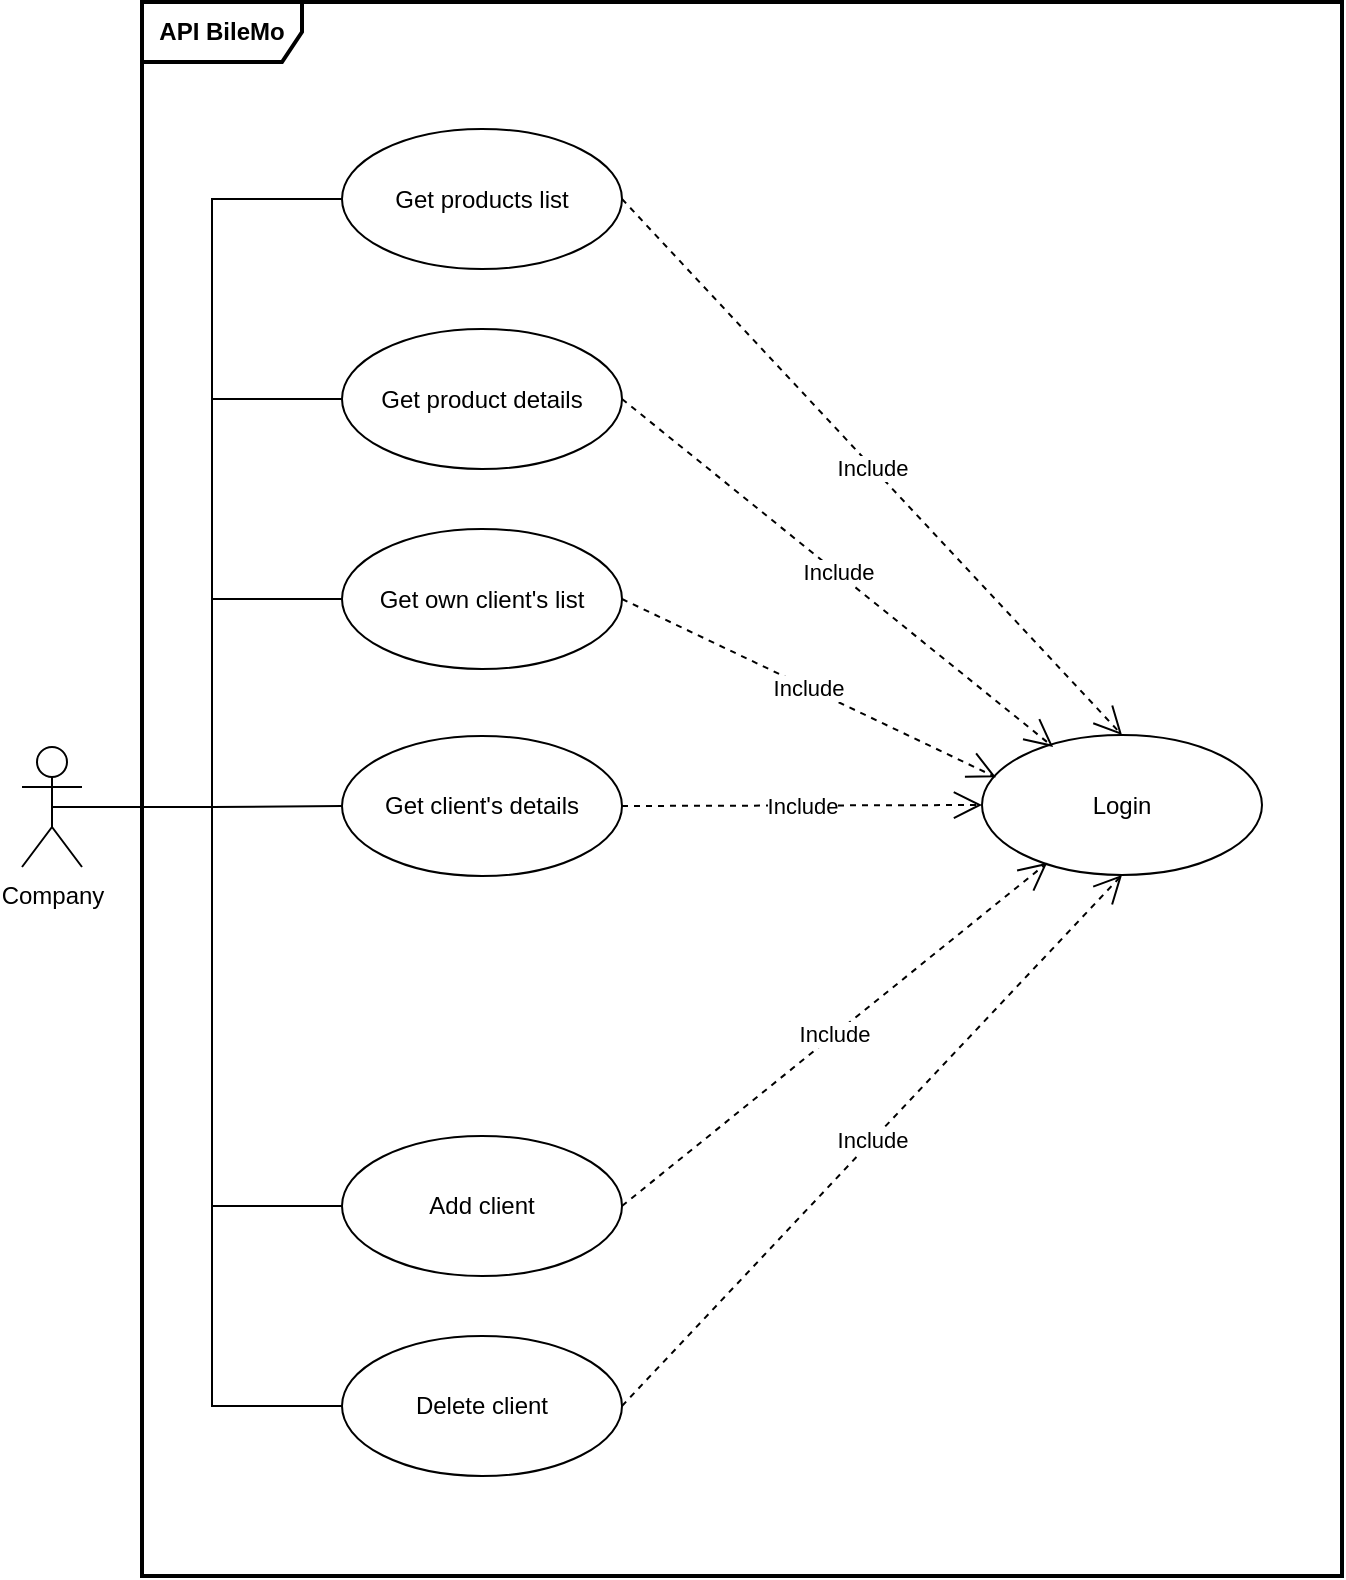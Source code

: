 <mxfile pages="5">
    <diagram id="f0m59UyX4XXk8T6lLft-" name="1-Use case - Add a trick">
        <mxGraphModel dx="1225" dy="958" grid="1" gridSize="10" guides="1" tooltips="1" connect="1" arrows="1" fold="1" page="1" pageScale="1" pageWidth="827" pageHeight="1169" math="0" shadow="0">
            <root>
                <mxCell id="6DKsoHw25dX94w_NEZeB-0"/>
                <mxCell id="6DKsoHw25dX94w_NEZeB-1" parent="6DKsoHw25dX94w_NEZeB-0"/>
                <mxCell id="6DKsoHw25dX94w_NEZeB-2" value="&lt;b&gt;API BileMo&lt;/b&gt;" style="shape=umlFrame;whiteSpace=wrap;html=1;strokeWidth=2;width=80;height=30;" parent="6DKsoHw25dX94w_NEZeB-1" vertex="1">
                    <mxGeometry x="120" y="43" width="600" height="787" as="geometry"/>
                </mxCell>
                <mxCell id="rr7lkaiJkXX8gv7BmYGH-1" value="Company" style="shape=umlActor;verticalLabelPosition=bottom;verticalAlign=top;html=1;" parent="6DKsoHw25dX94w_NEZeB-1" vertex="1">
                    <mxGeometry x="60" y="415.5" width="30" height="60" as="geometry"/>
                </mxCell>
                <mxCell id="bBP8XE8laNNLNXbJYFgu-1" value="Get products list" style="ellipse;whiteSpace=wrap;html=1;" parent="6DKsoHw25dX94w_NEZeB-1" vertex="1">
                    <mxGeometry x="220" y="106.5" width="140" height="70" as="geometry"/>
                </mxCell>
                <mxCell id="bBP8XE8laNNLNXbJYFgu-2" value="Get product details" style="ellipse;whiteSpace=wrap;html=1;" parent="6DKsoHw25dX94w_NEZeB-1" vertex="1">
                    <mxGeometry x="220" y="206.5" width="140" height="70" as="geometry"/>
                </mxCell>
                <mxCell id="bBP8XE8laNNLNXbJYFgu-3" value="Get client's details" style="ellipse;whiteSpace=wrap;html=1;" parent="6DKsoHw25dX94w_NEZeB-1" vertex="1">
                    <mxGeometry x="220" y="410" width="140" height="70" as="geometry"/>
                </mxCell>
                <mxCell id="bBP8XE8laNNLNXbJYFgu-4" value="Login" style="ellipse;whiteSpace=wrap;html=1;" parent="6DKsoHw25dX94w_NEZeB-1" vertex="1">
                    <mxGeometry x="540" y="409.5" width="140" height="70" as="geometry"/>
                </mxCell>
                <mxCell id="bBP8XE8laNNLNXbJYFgu-5" value="" style="endArrow=none;html=1;rounded=0;exitX=0.5;exitY=0.5;exitDx=0;exitDy=0;exitPerimeter=0;entryX=0;entryY=0.5;entryDx=0;entryDy=0;edgeStyle=orthogonalEdgeStyle;" parent="6DKsoHw25dX94w_NEZeB-1" source="rr7lkaiJkXX8gv7BmYGH-1" target="bBP8XE8laNNLNXbJYFgu-2" edge="1">
                    <mxGeometry relative="1" as="geometry">
                        <mxPoint x="80" y="236" as="sourcePoint"/>
                        <mxPoint x="240" y="236" as="targetPoint"/>
                    </mxGeometry>
                </mxCell>
                <mxCell id="bBP8XE8laNNLNXbJYFgu-6" value="" style="endArrow=none;html=1;rounded=0;exitX=0.5;exitY=0.5;exitDx=0;exitDy=0;exitPerimeter=0;entryX=0;entryY=0.5;entryDx=0;entryDy=0;edgeStyle=orthogonalEdgeStyle;" parent="6DKsoHw25dX94w_NEZeB-1" source="rr7lkaiJkXX8gv7BmYGH-1" target="bBP8XE8laNNLNXbJYFgu-1" edge="1">
                    <mxGeometry relative="1" as="geometry">
                        <mxPoint x="85" y="251.5" as="sourcePoint"/>
                        <mxPoint x="230" y="251.5" as="targetPoint"/>
                    </mxGeometry>
                </mxCell>
                <mxCell id="bBP8XE8laNNLNXbJYFgu-7" value="" style="endArrow=none;html=1;rounded=0;exitX=0.5;exitY=0.5;exitDx=0;exitDy=0;exitPerimeter=0;entryX=0;entryY=0.5;entryDx=0;entryDy=0;edgeStyle=orthogonalEdgeStyle;" parent="6DKsoHw25dX94w_NEZeB-1" source="rr7lkaiJkXX8gv7BmYGH-1" target="bBP8XE8laNNLNXbJYFgu-3" edge="1">
                    <mxGeometry relative="1" as="geometry">
                        <mxPoint x="85" y="251.5" as="sourcePoint"/>
                        <mxPoint x="230" y="151.5" as="targetPoint"/>
                    </mxGeometry>
                </mxCell>
                <mxCell id="bBP8XE8laNNLNXbJYFgu-8" value="Include" style="endArrow=open;endSize=12;dashed=1;html=1;rounded=0;endFill=0;entryX=0;entryY=0.5;entryDx=0;entryDy=0;exitX=1;exitY=0.5;exitDx=0;exitDy=0;" parent="6DKsoHw25dX94w_NEZeB-1" source="bBP8XE8laNNLNXbJYFgu-3" target="bBP8XE8laNNLNXbJYFgu-4" edge="1">
                    <mxGeometry width="160" relative="1" as="geometry">
                        <mxPoint x="330" y="416.5" as="sourcePoint"/>
                        <mxPoint x="490" y="416.5" as="targetPoint"/>
                    </mxGeometry>
                </mxCell>
                <mxCell id="bBP8XE8laNNLNXbJYFgu-9" value="Include" style="endArrow=open;endSize=12;dashed=1;html=1;rounded=0;endFill=0;entryX=0.254;entryY=0.085;entryDx=0;entryDy=0;exitX=1;exitY=0.5;exitDx=0;exitDy=0;entryPerimeter=0;" parent="6DKsoHw25dX94w_NEZeB-1" source="bBP8XE8laNNLNXbJYFgu-2" target="bBP8XE8laNNLNXbJYFgu-4" edge="1">
                    <mxGeometry width="160" relative="1" as="geometry">
                        <mxPoint x="370" y="351.5" as="sourcePoint"/>
                        <mxPoint x="520" y="246.5" as="targetPoint"/>
                    </mxGeometry>
                </mxCell>
                <mxCell id="bBP8XE8laNNLNXbJYFgu-10" value="Include" style="endArrow=open;endSize=12;dashed=1;html=1;rounded=0;endFill=0;entryX=0.5;entryY=0;entryDx=0;entryDy=0;exitX=1;exitY=0.5;exitDx=0;exitDy=0;" parent="6DKsoHw25dX94w_NEZeB-1" source="bBP8XE8laNNLNXbJYFgu-1" target="bBP8XE8laNNLNXbJYFgu-4" edge="1">
                    <mxGeometry width="160" relative="1" as="geometry">
                        <mxPoint x="370" y="251.5" as="sourcePoint"/>
                        <mxPoint x="520" y="252.5" as="targetPoint"/>
                    </mxGeometry>
                </mxCell>
                <mxCell id="bBP8XE8laNNLNXbJYFgu-11" value="Get own client's list" style="ellipse;whiteSpace=wrap;html=1;" parent="6DKsoHw25dX94w_NEZeB-1" vertex="1">
                    <mxGeometry x="220" y="306.5" width="140" height="70" as="geometry"/>
                </mxCell>
                <mxCell id="3" value="" style="endArrow=none;html=1;rounded=0;labelBackgroundColor=default;fontFamily=Helvetica;fontSize=11;fontColor=default;strokeColor=default;shape=connector;exitX=0.5;exitY=0.5;exitDx=0;exitDy=0;exitPerimeter=0;entryX=0;entryY=0.5;entryDx=0;entryDy=0;edgeStyle=orthogonalEdgeStyle;" edge="1" parent="6DKsoHw25dX94w_NEZeB-1" source="rr7lkaiJkXX8gv7BmYGH-1" target="bBP8XE8laNNLNXbJYFgu-11">
                    <mxGeometry width="50" height="50" relative="1" as="geometry">
                        <mxPoint x="300" y="350" as="sourcePoint"/>
                        <mxPoint x="350" y="300" as="targetPoint"/>
                    </mxGeometry>
                </mxCell>
                <mxCell id="5" value="Add client" style="ellipse;whiteSpace=wrap;html=1;" vertex="1" parent="6DKsoHw25dX94w_NEZeB-1">
                    <mxGeometry x="220" y="610" width="140" height="70" as="geometry"/>
                </mxCell>
                <mxCell id="6" value="Delete client" style="ellipse;whiteSpace=wrap;html=1;" vertex="1" parent="6DKsoHw25dX94w_NEZeB-1">
                    <mxGeometry x="220" y="710" width="140" height="70" as="geometry"/>
                </mxCell>
                <mxCell id="10" value="" style="endArrow=none;html=1;rounded=0;exitX=0.5;exitY=0.5;exitDx=0;exitDy=0;exitPerimeter=0;entryX=0;entryY=0.5;entryDx=0;entryDy=0;edgeStyle=orthogonalEdgeStyle;" edge="1" parent="6DKsoHw25dX94w_NEZeB-1" source="rr7lkaiJkXX8gv7BmYGH-1" target="5">
                    <mxGeometry relative="1" as="geometry">
                        <mxPoint x="85" y="454.5" as="sourcePoint"/>
                        <mxPoint x="230" y="555" as="targetPoint"/>
                    </mxGeometry>
                </mxCell>
                <mxCell id="11" value="" style="endArrow=none;html=1;rounded=0;exitX=0.5;exitY=0.5;exitDx=0;exitDy=0;exitPerimeter=0;entryX=0;entryY=0.5;entryDx=0;entryDy=0;edgeStyle=orthogonalEdgeStyle;" edge="1" parent="6DKsoHw25dX94w_NEZeB-1" source="rr7lkaiJkXX8gv7BmYGH-1" target="6">
                    <mxGeometry relative="1" as="geometry">
                        <mxPoint x="95" y="464.5" as="sourcePoint"/>
                        <mxPoint x="230" y="655" as="targetPoint"/>
                    </mxGeometry>
                </mxCell>
                <mxCell id="12" value="Include" style="endArrow=open;endSize=12;dashed=1;html=1;rounded=0;endFill=0;entryX=0.05;entryY=0.302;entryDx=0;entryDy=0;exitX=1;exitY=0.5;exitDx=0;exitDy=0;entryPerimeter=0;" edge="1" parent="6DKsoHw25dX94w_NEZeB-1" source="bBP8XE8laNNLNXbJYFgu-11" target="bBP8XE8laNNLNXbJYFgu-4">
                    <mxGeometry width="160" relative="1" as="geometry">
                        <mxPoint x="370" y="251.5" as="sourcePoint"/>
                        <mxPoint x="520" y="252.5" as="targetPoint"/>
                    </mxGeometry>
                </mxCell>
                <mxCell id="14" value="Include" style="endArrow=open;endSize=12;dashed=1;html=1;rounded=0;endFill=0;exitX=1;exitY=0.5;exitDx=0;exitDy=0;entryX=0.233;entryY=0.913;entryDx=0;entryDy=0;entryPerimeter=0;" edge="1" parent="6DKsoHw25dX94w_NEZeB-1" source="5" target="bBP8XE8laNNLNXbJYFgu-4">
                    <mxGeometry width="160" relative="1" as="geometry">
                        <mxPoint x="370.0" y="555" as="sourcePoint"/>
                        <mxPoint x="559" y="471" as="targetPoint"/>
                    </mxGeometry>
                </mxCell>
                <mxCell id="15" value="Include" style="endArrow=open;endSize=12;dashed=1;html=1;rounded=0;endFill=0;exitX=1;exitY=0.5;exitDx=0;exitDy=0;entryX=0.5;entryY=1;entryDx=0;entryDy=0;" edge="1" parent="6DKsoHw25dX94w_NEZeB-1" source="6" target="bBP8XE8laNNLNXbJYFgu-4">
                    <mxGeometry width="160" relative="1" as="geometry">
                        <mxPoint x="370.0" y="655" as="sourcePoint"/>
                        <mxPoint x="569" y="481" as="targetPoint"/>
                    </mxGeometry>
                </mxCell>
            </root>
        </mxGraphModel>
    </diagram>
    <diagram id="eC-6JnDmUxsPD_PhaU3l" name="4-Sequence diagram - Add a trick">
        <mxGraphModel dx="980" dy="766" grid="1" gridSize="10" guides="1" tooltips="1" connect="1" arrows="1" fold="1" page="1" pageScale="1" pageWidth="827" pageHeight="1169" math="0" shadow="0">
            <root>
                <mxCell id="brqWUkC3irDhE1S2QIGh-0"/>
                <mxCell id="brqWUkC3irDhE1S2QIGh-1" parent="brqWUkC3irDhE1S2QIGh-0"/>
                <mxCell id="o1nZzejRYdKS4y2njN4r-14" value="&lt;b&gt;loop&lt;/b&gt;&amp;nbsp;delete a trick" style="shape=umlFrame;whiteSpace=wrap;html=1;strokeWidth=1;width=70;height=40;" parent="brqWUkC3irDhE1S2QIGh-1" vertex="1">
                    <mxGeometry x="60" y="710" width="430" height="250" as="geometry"/>
                </mxCell>
                <mxCell id="jlLZkJN6LQEJ1ZwJu0rV-0" value="&lt;b&gt;Add a trick&lt;/b&gt;" style="shape=umlFrame;whiteSpace=wrap;html=1;strokeWidth=2;width=80;height=30;" parent="brqWUkC3irDhE1S2QIGh-1" vertex="1">
                    <mxGeometry x="20" y="10" width="510" height="1010" as="geometry"/>
                </mxCell>
                <mxCell id="AQNA0blqvMLty4oz0Igg-0" value="&lt;b&gt;opt&lt;/b&gt; if is not login" style="shape=umlFrame;whiteSpace=wrap;html=1;strokeWidth=1;width=70;height=40;" parent="brqWUkC3irDhE1S2QIGh-1" vertex="1">
                    <mxGeometry x="61" y="140" width="210" height="130" as="geometry"/>
                </mxCell>
                <mxCell id="RYUsw-86s8kyvDp440Hq-1" value="" style="shape=umlLifeline;participant=umlActor;perimeter=lifelinePerimeter;whiteSpace=wrap;html=1;container=1;collapsible=0;recursiveResize=0;verticalAlign=top;spacingTop=36;outlineConnect=0;strokeWidth=1;" parent="brqWUkC3irDhE1S2QIGh-1" vertex="1">
                    <mxGeometry x="141" y="90" width="20" height="930" as="geometry"/>
                </mxCell>
                <mxCell id="AQNA0blqvMLty4oz0Igg-2" value="" style="html=1;points=[];perimeter=orthogonalPerimeter;strokeWidth=1;" parent="RYUsw-86s8kyvDp440Hq-1" vertex="1">
                    <mxGeometry x="5" y="80" width="10" height="80" as="geometry"/>
                </mxCell>
                <mxCell id="o1nZzejRYdKS4y2njN4r-15" value="" style="html=1;points=[];perimeter=orthogonalPerimeter;strokeWidth=1;" parent="RYUsw-86s8kyvDp440Hq-1" vertex="1">
                    <mxGeometry x="5" y="660.24" width="10" height="80" as="geometry"/>
                </mxCell>
                <mxCell id="o1nZzejRYdKS4y2njN4r-16" value="" style="html=1;points=[];perimeter=orthogonalPerimeter;strokeWidth=1;" parent="RYUsw-86s8kyvDp440Hq-1" vertex="1">
                    <mxGeometry x="269" y="660.24" width="10" height="80" as="geometry"/>
                </mxCell>
                <mxCell id="o1nZzejRYdKS4y2njN4r-17" value="8. Search trick" style="html=1;verticalAlign=bottom;endArrow=block;entryX=0;entryY=0;rounded=0;exitX=1.028;exitY=-0.003;exitDx=0;exitDy=0;exitPerimeter=0;" parent="RYUsw-86s8kyvDp440Hq-1" source="o1nZzejRYdKS4y2njN4r-15" target="o1nZzejRYdKS4y2njN4r-16" edge="1">
                    <mxGeometry relative="1" as="geometry">
                        <mxPoint x="200" y="660.24" as="sourcePoint"/>
                    </mxGeometry>
                </mxCell>
                <mxCell id="o1nZzejRYdKS4y2njN4r-18" value="9. Trick found" style="html=1;verticalAlign=bottom;endArrow=open;dashed=1;endSize=8;exitX=0;exitY=0.95;rounded=0;entryX=0.972;entryY=0.949;entryDx=0;entryDy=0;entryPerimeter=0;" parent="RYUsw-86s8kyvDp440Hq-1" source="o1nZzejRYdKS4y2njN4r-16" target="o1nZzejRYdKS4y2njN4r-15" edge="1">
                    <mxGeometry relative="1" as="geometry">
                        <mxPoint x="200" y="736.24" as="targetPoint"/>
                    </mxGeometry>
                </mxCell>
                <mxCell id="o1nZzejRYdKS4y2njN4r-19" value="" style="html=1;points=[];perimeter=orthogonalPerimeter;strokeWidth=1;" parent="RYUsw-86s8kyvDp440Hq-1" vertex="1">
                    <mxGeometry x="5" y="770.24" width="10" height="80" as="geometry"/>
                </mxCell>
                <mxCell id="o1nZzejRYdKS4y2njN4r-20" value="" style="html=1;points=[];perimeter=orthogonalPerimeter;strokeWidth=1;" parent="RYUsw-86s8kyvDp440Hq-1" vertex="1">
                    <mxGeometry x="269" y="770.24" width="10" height="80" as="geometry"/>
                </mxCell>
                <mxCell id="o1nZzejRYdKS4y2njN4r-21" value="10. Delete trick" style="html=1;verticalAlign=bottom;endArrow=block;entryX=0;entryY=0;rounded=0;exitX=1.028;exitY=-0.003;exitDx=0;exitDy=0;exitPerimeter=0;" parent="RYUsw-86s8kyvDp440Hq-1" source="o1nZzejRYdKS4y2njN4r-19" target="o1nZzejRYdKS4y2njN4r-20" edge="1">
                    <mxGeometry relative="1" as="geometry">
                        <mxPoint x="200" y="770.24" as="sourcePoint"/>
                    </mxGeometry>
                </mxCell>
                <mxCell id="o1nZzejRYdKS4y2njN4r-22" value="11. trick deleted" style="html=1;verticalAlign=bottom;endArrow=open;dashed=1;endSize=8;exitX=0;exitY=0.95;rounded=0;entryX=0.972;entryY=0.949;entryDx=0;entryDy=0;entryPerimeter=0;" parent="RYUsw-86s8kyvDp440Hq-1" source="o1nZzejRYdKS4y2njN4r-20" target="o1nZzejRYdKS4y2njN4r-19" edge="1">
                    <mxGeometry relative="1" as="geometry">
                        <mxPoint x="200" y="846.24" as="targetPoint"/>
                    </mxGeometry>
                </mxCell>
                <mxCell id="AQNA0blqvMLty4oz0Igg-3" value="" style="html=1;points=[];perimeter=orthogonalPerimeter;strokeWidth=1;" parent="brqWUkC3irDhE1S2QIGh-1" vertex="1">
                    <mxGeometry x="156" y="190" width="10" height="40" as="geometry"/>
                </mxCell>
                <mxCell id="AQNA0blqvMLty4oz0Igg-4" value="1. Login" style="edgeStyle=orthogonalEdgeStyle;html=1;align=left;spacingLeft=2;endArrow=block;rounded=0;entryX=1;entryY=0;" parent="brqWUkC3irDhE1S2QIGh-1" edge="1">
                    <mxGeometry relative="1" as="geometry">
                        <mxPoint x="156" y="170" as="sourcePoint"/>
                        <Array as="points">
                            <mxPoint x="186" y="170"/>
                        </Array>
                        <mxPoint x="163.5" y="190" as="targetPoint"/>
                    </mxGeometry>
                </mxCell>
                <mxCell id="AQNA0blqvMLty4oz0Igg-5" value=":Trick" style="shape=umlLifeline;perimeter=lifelinePerimeter;whiteSpace=wrap;html=1;container=1;collapsible=0;recursiveResize=0;outlineConnect=0;strokeWidth=1;" parent="brqWUkC3irDhE1S2QIGh-1" vertex="1">
                    <mxGeometry x="365" y="90" width="100" height="930" as="geometry"/>
                </mxCell>
                <mxCell id="RYUsw-86s8kyvDp440Hq-2" value=": Client" style="text;align=center;fontStyle=1;verticalAlign=middle;spacingLeft=3;spacingRight=3;strokeColor=none;rotatable=0;points=[[0,0.5],[1,0.5]];portConstraint=eastwest;" parent="brqWUkC3irDhE1S2QIGh-1" vertex="1">
                    <mxGeometry x="111" y="60" width="80" height="26" as="geometry"/>
                </mxCell>
                <mxCell id="o1nZzejRYdKS4y2njN4r-0" value="&lt;b&gt;loop&lt;/b&gt;&amp;nbsp;create a trick" style="shape=umlFrame;whiteSpace=wrap;html=1;strokeWidth=1;width=70;height=40;" parent="brqWUkC3irDhE1S2QIGh-1" vertex="1">
                    <mxGeometry x="60" y="290" width="430" height="130" as="geometry"/>
                </mxCell>
                <mxCell id="o1nZzejRYdKS4y2njN4r-1" value="" style="html=1;points=[];perimeter=orthogonalPerimeter;strokeWidth=1;" parent="brqWUkC3irDhE1S2QIGh-1" vertex="1">
                    <mxGeometry x="146" y="320" width="10" height="80" as="geometry"/>
                </mxCell>
                <mxCell id="o1nZzejRYdKS4y2njN4r-2" value="" style="html=1;points=[];perimeter=orthogonalPerimeter;strokeWidth=1;" parent="brqWUkC3irDhE1S2QIGh-1" vertex="1">
                    <mxGeometry x="411" y="320" width="10" height="80" as="geometry"/>
                </mxCell>
                <mxCell id="o1nZzejRYdKS4y2njN4r-3" value="2. Create trick" style="html=1;verticalAlign=bottom;endArrow=block;entryX=0;entryY=0;rounded=0;exitX=0.9;exitY=0;exitDx=0;exitDy=0;exitPerimeter=0;" parent="brqWUkC3irDhE1S2QIGh-1" source="o1nZzejRYdKS4y2njN4r-1" target="o1nZzejRYdKS4y2njN4r-2" edge="1">
                    <mxGeometry relative="1" as="geometry">
                        <mxPoint x="341" y="320" as="sourcePoint"/>
                    </mxGeometry>
                </mxCell>
                <mxCell id="o1nZzejRYdKS4y2njN4r-4" value="3. Trick created" style="html=1;verticalAlign=bottom;endArrow=open;dashed=1;endSize=8;exitX=0;exitY=0.95;rounded=0;entryX=1.033;entryY=0.95;entryDx=0;entryDy=0;entryPerimeter=0;" parent="brqWUkC3irDhE1S2QIGh-1" source="o1nZzejRYdKS4y2njN4r-2" target="o1nZzejRYdKS4y2njN4r-1" edge="1">
                    <mxGeometry relative="1" as="geometry">
                        <mxPoint x="161" y="396" as="targetPoint"/>
                    </mxGeometry>
                </mxCell>
                <mxCell id="o1nZzejRYdKS4y2njN4r-5" value="&lt;b&gt;loop&lt;/b&gt;&amp;nbsp;edit a trick" style="shape=umlFrame;whiteSpace=wrap;html=1;strokeWidth=1;width=70;height=40;" parent="brqWUkC3irDhE1S2QIGh-1" vertex="1">
                    <mxGeometry x="61" y="440" width="430" height="250" as="geometry"/>
                </mxCell>
                <mxCell id="o1nZzejRYdKS4y2njN4r-6" value="" style="html=1;points=[];perimeter=orthogonalPerimeter;strokeWidth=1;" parent="brqWUkC3irDhE1S2QIGh-1" vertex="1">
                    <mxGeometry x="146" y="480" width="10" height="80" as="geometry"/>
                </mxCell>
                <mxCell id="o1nZzejRYdKS4y2njN4r-7" value="" style="html=1;points=[];perimeter=orthogonalPerimeter;strokeWidth=1;" parent="brqWUkC3irDhE1S2QIGh-1" vertex="1">
                    <mxGeometry x="146" y="580" width="10" height="80" as="geometry"/>
                </mxCell>
                <mxCell id="o1nZzejRYdKS4y2njN4r-8" value="" style="html=1;points=[];perimeter=orthogonalPerimeter;strokeWidth=1;" parent="brqWUkC3irDhE1S2QIGh-1" vertex="1">
                    <mxGeometry x="410" y="480" width="10" height="80" as="geometry"/>
                </mxCell>
                <mxCell id="o1nZzejRYdKS4y2njN4r-9" value="4. Search trick" style="html=1;verticalAlign=bottom;endArrow=block;entryX=0;entryY=0;rounded=0;exitX=1.028;exitY=-0.003;exitDx=0;exitDy=0;exitPerimeter=0;" parent="brqWUkC3irDhE1S2QIGh-1" source="o1nZzejRYdKS4y2njN4r-6" target="o1nZzejRYdKS4y2njN4r-8" edge="1">
                    <mxGeometry relative="1" as="geometry">
                        <mxPoint x="341" y="480" as="sourcePoint"/>
                    </mxGeometry>
                </mxCell>
                <mxCell id="o1nZzejRYdKS4y2njN4r-10" value="5. Trick found" style="html=1;verticalAlign=bottom;endArrow=open;dashed=1;endSize=8;exitX=0;exitY=0.95;rounded=0;entryX=0.972;entryY=0.949;entryDx=0;entryDy=0;entryPerimeter=0;" parent="brqWUkC3irDhE1S2QIGh-1" source="o1nZzejRYdKS4y2njN4r-8" target="o1nZzejRYdKS4y2njN4r-6" edge="1">
                    <mxGeometry relative="1" as="geometry">
                        <mxPoint x="341" y="556" as="targetPoint"/>
                    </mxGeometry>
                </mxCell>
                <mxCell id="o1nZzejRYdKS4y2njN4r-11" value="" style="html=1;points=[];perimeter=orthogonalPerimeter;strokeWidth=1;" parent="brqWUkC3irDhE1S2QIGh-1" vertex="1">
                    <mxGeometry x="410" y="580" width="10" height="80" as="geometry"/>
                </mxCell>
                <mxCell id="o1nZzejRYdKS4y2njN4r-12" value="6. Edit trick" style="html=1;verticalAlign=bottom;endArrow=block;entryX=0;entryY=0;rounded=0;exitX=0.944;exitY=0.001;exitDx=0;exitDy=0;exitPerimeter=0;" parent="brqWUkC3irDhE1S2QIGh-1" source="o1nZzejRYdKS4y2njN4r-7" target="o1nZzejRYdKS4y2njN4r-11" edge="1">
                    <mxGeometry relative="1" as="geometry">
                        <mxPoint x="161" y="580" as="sourcePoint"/>
                    </mxGeometry>
                </mxCell>
                <mxCell id="o1nZzejRYdKS4y2njN4r-13" value="7. Trick edited" style="html=1;verticalAlign=bottom;endArrow=open;dashed=1;endSize=8;exitX=0;exitY=0.95;rounded=0;entryX=0.972;entryY=0.945;entryDx=0;entryDy=0;entryPerimeter=0;" parent="brqWUkC3irDhE1S2QIGh-1" source="o1nZzejRYdKS4y2njN4r-11" target="o1nZzejRYdKS4y2njN4r-7" edge="1">
                    <mxGeometry relative="1" as="geometry">
                        <mxPoint x="340" y="656" as="targetPoint"/>
                    </mxGeometry>
                </mxCell>
            </root>
        </mxGraphModel>
    </diagram>
    <diagram id="D_msA5YgWkNL6EcKQ0wb" name="5-Sequence diagram - See a trick">
        <mxGraphModel dx="1807" dy="1935" grid="1" gridSize="10" guides="1" tooltips="1" connect="1" arrows="1" fold="1" page="1" pageScale="1" pageWidth="827" pageHeight="1169" math="0" shadow="0">
            <root>
                <mxCell id="ZFZ1o_myYT2IcQPyOH09-0"/>
                <mxCell id="ZFZ1o_myYT2IcQPyOH09-1" parent="ZFZ1o_myYT2IcQPyOH09-0"/>
                <mxCell id="8_8ogJkYfOB_sH-D4lse-0" value="&lt;b&gt;See a trick&lt;/b&gt;" style="shape=umlFrame;whiteSpace=wrap;html=1;width=110;height=40;strokeWidth=2;" parent="ZFZ1o_myYT2IcQPyOH09-1" vertex="1">
                    <mxGeometry x="-60" y="-1140" width="960" height="1120" as="geometry"/>
                </mxCell>
                <mxCell id="76hHa-Q7d67HDUVDp-tQ-0" value="" style="shape=umlLifeline;participant=umlActor;perimeter=lifelinePerimeter;whiteSpace=wrap;html=1;container=1;collapsible=0;recursiveResize=0;verticalAlign=top;spacingTop=36;outlineConnect=0;strokeWidth=1;" parent="ZFZ1o_myYT2IcQPyOH09-1" vertex="1">
                    <mxGeometry x="90" y="-1090" width="20" height="1070" as="geometry"/>
                </mxCell>
                <mxCell id="UHAWdb0bhWTGnUad1Age-4" value="&lt;b&gt;seq&amp;nbsp;&lt;/b&gt;add a comment" style="shape=umlFrame;whiteSpace=wrap;html=1;strokeWidth=1;width=70;height=30;" parent="ZFZ1o_myYT2IcQPyOH09-1" vertex="1">
                    <mxGeometry x="-10" y="-421" width="860" height="260" as="geometry"/>
                </mxCell>
                <mxCell id="L1zJ9k6uwiZ9wVVIPuBG-1" value=":Trick" style="shape=umlLifeline;perimeter=lifelinePerimeter;whiteSpace=wrap;html=1;container=1;collapsible=0;recursiveResize=0;outlineConnect=0;strokeWidth=1;" parent="ZFZ1o_myYT2IcQPyOH09-1" vertex="1">
                    <mxGeometry x="314" y="-1090" width="100" height="1070" as="geometry"/>
                </mxCell>
                <mxCell id="UHAWdb0bhWTGnUad1Age-0" value="" style="html=1;points=[];perimeter=orthogonalPerimeter;strokeWidth=1;" parent="L1zJ9k6uwiZ9wVVIPuBG-1" vertex="1">
                    <mxGeometry x="-219" y="789" width="10" height="100" as="geometry"/>
                </mxCell>
                <mxCell id="76hHa-Q7d67HDUVDp-tQ-1" value=": User" style="text;align=center;fontStyle=1;verticalAlign=middle;spacingLeft=3;spacingRight=3;strokeColor=none;rotatable=0;points=[[0,0.5],[1,0.5]];portConstraint=eastwest;" parent="ZFZ1o_myYT2IcQPyOH09-1" vertex="1">
                    <mxGeometry x="60" y="-1116" width="80" height="26" as="geometry"/>
                </mxCell>
                <mxCell id="RLn2w9uOpJe77f6UKXwE-0" value=":Message" style="shape=umlLifeline;perimeter=lifelinePerimeter;whiteSpace=wrap;html=1;container=1;collapsible=0;recursiveResize=0;outlineConnect=0;strokeWidth=1;" parent="ZFZ1o_myYT2IcQPyOH09-1" vertex="1">
                    <mxGeometry x="550" y="-1090" width="100" height="1070" as="geometry"/>
                </mxCell>
                <mxCell id="2i2fCFHrZCUKm6Zu2nXY-9" value="" style="html=1;points=[];perimeter=orthogonalPerimeter;strokeWidth=1;" parent="RLn2w9uOpJe77f6UKXwE-0" vertex="1">
                    <mxGeometry x="45" y="798" width="10" height="71" as="geometry"/>
                </mxCell>
                <mxCell id="UHAWdb0bhWTGnUad1Age-5" value="&lt;b&gt;opt&lt;/b&gt; if not login" style="shape=umlFrame;whiteSpace=wrap;html=1;strokeWidth=1;width=70;height=40;" parent="ZFZ1o_myYT2IcQPyOH09-1" vertex="1">
                    <mxGeometry x="-10" y="-739" width="340" height="300" as="geometry"/>
                </mxCell>
                <mxCell id="2i2fCFHrZCUKm6Zu2nXY-0" value="" style="html=1;points=[];perimeter=orthogonalPerimeter;strokeWidth=1;" parent="ZFZ1o_myYT2IcQPyOH09-1" vertex="1">
                    <mxGeometry x="95" y="-699" width="10" height="80" as="geometry"/>
                </mxCell>
                <mxCell id="2i2fCFHrZCUKm6Zu2nXY-1" value="" style="html=1;points=[];perimeter=orthogonalPerimeter;strokeWidth=1;" parent="ZFZ1o_myYT2IcQPyOH09-1" vertex="1">
                    <mxGeometry x="105" y="-679" width="10" height="40" as="geometry"/>
                </mxCell>
                <mxCell id="2i2fCFHrZCUKm6Zu2nXY-2" value="3. Login" style="edgeStyle=orthogonalEdgeStyle;html=1;align=left;spacingLeft=2;endArrow=block;rounded=0;entryX=1;entryY=0;" parent="ZFZ1o_myYT2IcQPyOH09-1" edge="1">
                    <mxGeometry relative="1" as="geometry">
                        <mxPoint x="105" y="-699.0" as="sourcePoint"/>
                        <Array as="points">
                            <mxPoint x="135" y="-699"/>
                        </Array>
                        <mxPoint x="112.5" y="-679.0" as="targetPoint"/>
                    </mxGeometry>
                </mxCell>
                <mxCell id="2i2fCFHrZCUKm6Zu2nXY-4" value="opt if no registered" style="shape=umlFrame;whiteSpace=wrap;html=1;strokeWidth=1;width=70;height=40;" parent="ZFZ1o_myYT2IcQPyOH09-1" vertex="1">
                    <mxGeometry x="10" y="-609" width="240" height="150" as="geometry"/>
                </mxCell>
                <mxCell id="2i2fCFHrZCUKm6Zu2nXY-6" value="" style="html=1;points=[];perimeter=orthogonalPerimeter;strokeWidth=1;" parent="ZFZ1o_myYT2IcQPyOH09-1" vertex="1">
                    <mxGeometry x="95" y="-569" width="10" height="80" as="geometry"/>
                </mxCell>
                <mxCell id="2i2fCFHrZCUKm6Zu2nXY-7" value="" style="html=1;points=[];perimeter=orthogonalPerimeter;strokeWidth=1;" parent="ZFZ1o_myYT2IcQPyOH09-1" vertex="1">
                    <mxGeometry x="105" y="-549" width="10" height="40" as="geometry"/>
                </mxCell>
                <mxCell id="2i2fCFHrZCUKm6Zu2nXY-8" value="4. Register" style="edgeStyle=orthogonalEdgeStyle;html=1;align=left;spacingLeft=2;endArrow=block;rounded=0;entryX=1;entryY=0;" parent="ZFZ1o_myYT2IcQPyOH09-1" edge="1">
                    <mxGeometry relative="1" as="geometry">
                        <mxPoint x="105" y="-569" as="sourcePoint"/>
                        <Array as="points">
                            <mxPoint x="135" y="-569"/>
                        </Array>
                        <mxPoint x="112.5" y="-549" as="targetPoint"/>
                    </mxGeometry>
                </mxCell>
                <mxCell id="2i2fCFHrZCUKm6Zu2nXY-10" value="5. Add message" style="html=1;verticalAlign=bottom;endArrow=block;rounded=0;" parent="ZFZ1o_myYT2IcQPyOH09-1" target="2i2fCFHrZCUKm6Zu2nXY-9" edge="1">
                    <mxGeometry relative="1" as="geometry">
                        <mxPoint x="106" y="-291" as="sourcePoint"/>
                    </mxGeometry>
                </mxCell>
                <mxCell id="2i2fCFHrZCUKm6Zu2nXY-11" value="6. Message added" style="html=1;verticalAlign=bottom;endArrow=open;dashed=1;endSize=8;exitX=0;exitY=0.95;rounded=0;entryX=0.9;entryY=0.759;entryDx=0;entryDy=0;entryPerimeter=0;" parent="ZFZ1o_myYT2IcQPyOH09-1" source="2i2fCFHrZCUKm6Zu2nXY-9" target="UHAWdb0bhWTGnUad1Age-0" edge="1">
                    <mxGeometry relative="1" as="geometry">
                        <mxPoint x="110" y="-225" as="targetPoint"/>
                    </mxGeometry>
                </mxCell>
                <mxCell id="1VhqmMfQCGbUMx5vxx-M-1" value="&lt;b&gt;seq &lt;/b&gt;search a trick" style="shape=umlFrame;whiteSpace=wrap;html=1;strokeWidth=1;width=70;height=30;" parent="ZFZ1o_myYT2IcQPyOH09-1" vertex="1">
                    <mxGeometry x="-10" y="-1020" width="690" height="260" as="geometry"/>
                </mxCell>
                <mxCell id="2w7Dow12vFzITpwQ6EJX-0" value="" style="html=1;points=[];perimeter=orthogonalPerimeter;strokeWidth=1;" parent="ZFZ1o_myYT2IcQPyOH09-1" vertex="1">
                    <mxGeometry x="95" y="-929.88" width="10" height="139.88" as="geometry"/>
                </mxCell>
                <mxCell id="2w7Dow12vFzITpwQ6EJX-1" value="" style="html=1;points=[];perimeter=orthogonalPerimeter;strokeWidth=1;" parent="ZFZ1o_myYT2IcQPyOH09-1" vertex="1">
                    <mxGeometry x="359" y="-929.88" width="10" height="80" as="geometry"/>
                </mxCell>
                <mxCell id="2w7Dow12vFzITpwQ6EJX-2" value="1. Search trick" style="html=1;verticalAlign=bottom;endArrow=block;entryX=0;entryY=0;rounded=0;exitX=1.028;exitY=-0.003;exitDx=0;exitDy=0;exitPerimeter=0;" parent="ZFZ1o_myYT2IcQPyOH09-1" source="2w7Dow12vFzITpwQ6EJX-0" target="2w7Dow12vFzITpwQ6EJX-1" edge="1">
                    <mxGeometry relative="1" as="geometry">
                        <mxPoint x="290" y="-929.88" as="sourcePoint"/>
                    </mxGeometry>
                </mxCell>
                <mxCell id="2w7Dow12vFzITpwQ6EJX-3" value="2. Trick found" style="html=1;verticalAlign=bottom;endArrow=open;dashed=1;endSize=8;exitX=0;exitY=0.95;rounded=0;" parent="ZFZ1o_myYT2IcQPyOH09-1" source="2w7Dow12vFzITpwQ6EJX-1" target="2w7Dow12vFzITpwQ6EJX-0" edge="1">
                    <mxGeometry relative="1" as="geometry">
                        <mxPoint x="290" y="-853.88" as="targetPoint"/>
                    </mxGeometry>
                </mxCell>
                <mxCell id="waTqG3RIVdRG9W6jp22t-0" value="" style="html=1;points=[];perimeter=orthogonalPerimeter;strokeWidth=1;" parent="ZFZ1o_myYT2IcQPyOH09-1" vertex="1">
                    <mxGeometry x="595" y="-870" width="10" height="80" as="geometry"/>
                </mxCell>
                <mxCell id="waTqG3RIVdRG9W6jp22t-1" value="1.a. Get discussion about the trick" style="html=1;verticalAlign=bottom;endArrow=block;rounded=0;exitX=1.028;exitY=-0.003;exitDx=0;exitDy=0;exitPerimeter=0;entryX=0.02;entryY=0.125;entryDx=0;entryDy=0;entryPerimeter=0;" parent="ZFZ1o_myYT2IcQPyOH09-1" target="waTqG3RIVdRG9W6jp22t-0" edge="1">
                    <mxGeometry relative="1" as="geometry">
                        <mxPoint x="369.0" y="-860.44" as="sourcePoint"/>
                        <mxPoint x="590" y="-860" as="targetPoint"/>
                    </mxGeometry>
                </mxCell>
                <mxCell id="waTqG3RIVdRG9W6jp22t-2" value="2.a. Discussion found" style="html=1;verticalAlign=bottom;endArrow=open;dashed=1;endSize=8;exitX=-0.093;exitY=0.85;rounded=0;exitDx=0;exitDy=0;exitPerimeter=0;entryX=1.01;entryY=0.914;entryDx=0;entryDy=0;entryPerimeter=0;" parent="ZFZ1o_myYT2IcQPyOH09-1" source="waTqG3RIVdRG9W6jp22t-0" target="2w7Dow12vFzITpwQ6EJX-0" edge="1">
                    <mxGeometry relative="1" as="geometry">
                        <mxPoint x="115" y="-843.88" as="targetPoint"/>
                        <mxPoint x="369" y="-843.88" as="sourcePoint"/>
                    </mxGeometry>
                </mxCell>
            </root>
        </mxGraphModel>
    </diagram>
    <diagram id="y872BqwCWHU4z00SHWpN" name="8-Class diagram">
        <mxGraphModel dx="980" dy="2420" grid="1" gridSize="10" guides="1" tooltips="1" connect="1" arrows="1" fold="1" page="1" pageScale="1" pageWidth="1169" pageHeight="827" math="0" shadow="0">
            <root>
                <mxCell id="aSl0fZy7H9ld7Ol0nzG_-0"/>
                <mxCell id="aSl0fZy7H9ld7Ol0nzG_-1" parent="aSl0fZy7H9ld7Ol0nzG_-0"/>
                <mxCell id="7w3wkg6q_nW_Z9iK9yA5-12" value="UserMessage" style="swimlane;fontStyle=0;childLayout=stackLayout;horizontal=1;startSize=26;horizontalStack=0;resizeParent=1;resizeParentMax=0;resizeLast=0;collapsible=1;marginBottom=0;strokeWidth=1;fillColor=#ffe6cc;strokeColor=#d79b00;fontColor=#000000;" parent="aSl0fZy7H9ld7Ol0nzG_-1" vertex="1">
                    <mxGeometry x="342" y="-1159" width="140" height="208" as="geometry"/>
                </mxCell>
                <mxCell id="Kl-Ro9VB2yBrg7tFRHkV-0" value="+ content: String" style="text;strokeColor=none;fillColor=none;align=left;verticalAlign=top;spacingLeft=4;spacingRight=4;overflow=hidden;rotatable=0;points=[[0,0.5],[1,0.5]];portConstraint=eastwest;" parent="7w3wkg6q_nW_Z9iK9yA5-12" vertex="1">
                    <mxGeometry y="26" width="140" height="26" as="geometry"/>
                </mxCell>
                <mxCell id="vPpgqXdqn8FYyjjMCXF5-6" value="+ status: Boolean" style="text;strokeColor=none;fillColor=none;align=left;verticalAlign=top;spacingLeft=4;spacingRight=4;overflow=hidden;rotatable=0;points=[[0,0.5],[1,0.5]];portConstraint=eastwest;" parent="7w3wkg6q_nW_Z9iK9yA5-12" vertex="1">
                    <mxGeometry y="52" width="140" height="26" as="geometry"/>
                </mxCell>
                <mxCell id="7w3wkg6q_nW_Z9iK9yA5-45" value="" style="endArrow=none;html=1;rounded=0;dashed=1;dashPattern=1 2;exitX=0;exitY=0.5;exitDx=0;exitDy=0;entryX=1;entryY=0.5;entryDx=0;entryDy=0;" parent="7w3wkg6q_nW_Z9iK9yA5-12" edge="1">
                    <mxGeometry relative="1" as="geometry">
                        <mxPoint y="90.5" as="sourcePoint"/>
                        <mxPoint x="140" y="90.5" as="targetPoint"/>
                    </mxGeometry>
                </mxCell>
                <mxCell id="Kl-Ro9VB2yBrg7tFRHkV-5" value="    " style="text;strokeColor=none;fillColor=none;align=left;verticalAlign=top;spacingLeft=4;spacingRight=4;overflow=hidden;rotatable=0;points=[[0,0.5],[1,0.5]];portConstraint=eastwest;" parent="7w3wkg6q_nW_Z9iK9yA5-12" vertex="1">
                    <mxGeometry y="78" width="140" height="26" as="geometry"/>
                </mxCell>
                <mxCell id="7w3wkg6q_nW_Z9iK9yA5-41" value="+ setContent()" style="text;strokeColor=none;fillColor=none;align=left;verticalAlign=top;spacingLeft=4;spacingRight=4;overflow=hidden;rotatable=0;points=[[0,0.5],[1,0.5]];portConstraint=eastwest;" parent="7w3wkg6q_nW_Z9iK9yA5-12" vertex="1">
                    <mxGeometry y="104" width="140" height="26" as="geometry"/>
                </mxCell>
                <mxCell id="7w3wkg6q_nW_Z9iK9yA5-40" value="+ getContent()" style="text;strokeColor=none;fillColor=none;align=left;verticalAlign=top;spacingLeft=4;spacingRight=4;overflow=hidden;rotatable=0;points=[[0,0.5],[1,0.5]];portConstraint=eastwest;" parent="7w3wkg6q_nW_Z9iK9yA5-12" vertex="1">
                    <mxGeometry y="130" width="140" height="26" as="geometry"/>
                </mxCell>
                <mxCell id="vPpgqXdqn8FYyjjMCXF5-8" value="+ getStatus()" style="text;strokeColor=none;fillColor=none;align=left;verticalAlign=top;spacingLeft=4;spacingRight=4;overflow=hidden;rotatable=0;points=[[0,0.5],[1,0.5]];portConstraint=eastwest;" parent="7w3wkg6q_nW_Z9iK9yA5-12" vertex="1">
                    <mxGeometry y="156" width="140" height="26" as="geometry"/>
                </mxCell>
                <mxCell id="vPpgqXdqn8FYyjjMCXF5-7" value="+ setStatus()" style="text;strokeColor=none;fillColor=none;align=left;verticalAlign=top;spacingLeft=4;spacingRight=4;overflow=hidden;rotatable=0;points=[[0,0.5],[1,0.5]];portConstraint=eastwest;" parent="7w3wkg6q_nW_Z9iK9yA5-12" vertex="1">
                    <mxGeometry y="182" width="140" height="26" as="geometry"/>
                </mxCell>
                <mxCell id="7w3wkg6q_nW_Z9iK9yA5-16" value="Trick" style="swimlane;fontStyle=0;childLayout=stackLayout;horizontal=1;startSize=26;horizontalStack=0;resizeParent=1;resizeParentMax=0;resizeLast=0;collapsible=1;marginBottom=0;strokeWidth=1;fillColor=#ffe6cc;strokeColor=#d79b00;fontColor=#000000;" parent="aSl0fZy7H9ld7Ol0nzG_-1" vertex="1">
                    <mxGeometry x="658" y="-1136" width="160" height="338" as="geometry"/>
                </mxCell>
                <mxCell id="7w3wkg6q_nW_Z9iK9yA5-17" value="+ name: String" style="text;strokeColor=none;fillColor=none;align=left;verticalAlign=top;spacingLeft=4;spacingRight=4;overflow=hidden;rotatable=0;points=[[0,0.5],[1,0.5]];portConstraint=eastwest;" parent="7w3wkg6q_nW_Z9iK9yA5-16" vertex="1">
                    <mxGeometry y="26" width="160" height="26" as="geometry"/>
                </mxCell>
                <mxCell id="7w3wkg6q_nW_Z9iK9yA5-18" value="+ description: String" style="text;strokeColor=none;fillColor=none;align=left;verticalAlign=top;spacingLeft=4;spacingRight=4;overflow=hidden;rotatable=0;points=[[0,0.5],[1,0.5]];portConstraint=eastwest;" parent="7w3wkg6q_nW_Z9iK9yA5-16" vertex="1">
                    <mxGeometry y="52" width="160" height="26" as="geometry"/>
                </mxCell>
                <mxCell id="7w3wkg6q_nW_Z9iK9yA5-29" value="+ slug: String" style="text;strokeColor=none;fillColor=none;align=left;verticalAlign=top;spacingLeft=4;spacingRight=4;overflow=hidden;rotatable=0;points=[[0,0.5],[1,0.5]];portConstraint=eastwest;" parent="7w3wkg6q_nW_Z9iK9yA5-16" vertex="1">
                    <mxGeometry y="78" width="160" height="26" as="geometry"/>
                </mxCell>
                <mxCell id="7w3wkg6q_nW_Z9iK9yA5-31" value="" style="endArrow=none;html=1;rounded=0;dashed=1;dashPattern=1 2;exitX=0;exitY=0.5;exitDx=0;exitDy=0;entryX=1;entryY=0.5;entryDx=0;entryDy=0;" parent="7w3wkg6q_nW_Z9iK9yA5-16" source="vPpgqXdqn8FYyjjMCXF5-5" target="vPpgqXdqn8FYyjjMCXF5-5" edge="1">
                    <mxGeometry relative="1" as="geometry">
                        <mxPoint x="10" y="220.5" as="sourcePoint"/>
                        <mxPoint x="150" y="220.5" as="targetPoint"/>
                    </mxGeometry>
                </mxCell>
                <mxCell id="vPpgqXdqn8FYyjjMCXF5-5" style="text;strokeColor=none;fillColor=none;align=left;verticalAlign=top;spacingLeft=4;spacingRight=4;overflow=hidden;rotatable=0;points=[[0,0.5],[1,0.5]];portConstraint=eastwest;" parent="7w3wkg6q_nW_Z9iK9yA5-16" vertex="1">
                    <mxGeometry y="104" width="160" height="26" as="geometry"/>
                </mxCell>
                <mxCell id="7w3wkg6q_nW_Z9iK9yA5-32" value="+ setName()    " style="text;strokeColor=none;fillColor=none;align=left;verticalAlign=top;spacingLeft=4;spacingRight=4;overflow=hidden;rotatable=0;points=[[0,0.5],[1,0.5]];portConstraint=eastwest;" parent="7w3wkg6q_nW_Z9iK9yA5-16" vertex="1">
                    <mxGeometry y="130" width="160" height="26" as="geometry"/>
                </mxCell>
                <mxCell id="7w3wkg6q_nW_Z9iK9yA5-39" value="+ getName()" style="text;strokeColor=none;fillColor=none;align=left;verticalAlign=top;spacingLeft=4;spacingRight=4;overflow=hidden;rotatable=0;points=[[0,0.5],[1,0.5]];portConstraint=eastwest;" parent="7w3wkg6q_nW_Z9iK9yA5-16" vertex="1">
                    <mxGeometry y="156" width="160" height="26" as="geometry"/>
                </mxCell>
                <mxCell id="7w3wkg6q_nW_Z9iK9yA5-38" value="+ setDescription()" style="text;strokeColor=none;fillColor=none;align=left;verticalAlign=top;spacingLeft=4;spacingRight=4;overflow=hidden;rotatable=0;points=[[0,0.5],[1,0.5]];portConstraint=eastwest;" parent="7w3wkg6q_nW_Z9iK9yA5-16" vertex="1">
                    <mxGeometry y="182" width="160" height="26" as="geometry"/>
                </mxCell>
                <mxCell id="7w3wkg6q_nW_Z9iK9yA5-37" value="+ getDescription()" style="text;strokeColor=none;fillColor=none;align=left;verticalAlign=top;spacingLeft=4;spacingRight=4;overflow=hidden;rotatable=0;points=[[0,0.5],[1,0.5]];portConstraint=eastwest;" parent="7w3wkg6q_nW_Z9iK9yA5-16" vertex="1">
                    <mxGeometry y="208" width="160" height="26" as="geometry"/>
                </mxCell>
                <mxCell id="S_-QSw8Zw7q8_Bxv4roh-5" value="+ setSlug()&#10;" style="text;strokeColor=none;fillColor=none;align=left;verticalAlign=top;spacingLeft=4;spacingRight=4;overflow=hidden;rotatable=0;points=[[0,0.5],[1,0.5]];portConstraint=eastwest;" parent="7w3wkg6q_nW_Z9iK9yA5-16" vertex="1">
                    <mxGeometry y="234" width="160" height="26" as="geometry"/>
                </mxCell>
                <mxCell id="S_-QSw8Zw7q8_Bxv4roh-6" value="+ getSlug()&#10;" style="text;strokeColor=none;fillColor=none;align=left;verticalAlign=top;spacingLeft=4;spacingRight=4;overflow=hidden;rotatable=0;points=[[0,0.5],[1,0.5]];portConstraint=eastwest;" parent="7w3wkg6q_nW_Z9iK9yA5-16" vertex="1">
                    <mxGeometry y="260" width="160" height="26" as="geometry"/>
                </mxCell>
                <mxCell id="s8EZhjcFAq2CXAmgHqcp-0" value="+ getCoverImage()&#10;" style="text;strokeColor=none;fillColor=none;align=left;verticalAlign=top;spacingLeft=4;spacingRight=4;overflow=hidden;rotatable=0;points=[[0,0.5],[1,0.5]];portConstraint=eastwest;" parent="7w3wkg6q_nW_Z9iK9yA5-16" vertex="1">
                    <mxGeometry y="286" width="160" height="26" as="geometry"/>
                </mxCell>
                <mxCell id="s8EZhjcFAq2CXAmgHqcp-1" value="+ setCoverImage()&#10;" style="text;strokeColor=none;fillColor=none;align=left;verticalAlign=top;spacingLeft=4;spacingRight=4;overflow=hidden;rotatable=0;points=[[0,0.5],[1,0.5]];portConstraint=eastwest;" parent="7w3wkg6q_nW_Z9iK9yA5-16" vertex="1">
                    <mxGeometry y="312" width="160" height="26" as="geometry"/>
                </mxCell>
                <mxCell id="7w3wkg6q_nW_Z9iK9yA5-47" value="User" style="swimlane;fontStyle=0;childLayout=stackLayout;horizontal=1;startSize=26;horizontalStack=0;resizeParent=1;resizeParentMax=0;resizeLast=0;collapsible=1;marginBottom=0;fillColor=#e1d5e7;strokeColor=#9673a6;fontColor=#000000;" parent="aSl0fZy7H9ld7Ol0nzG_-1" vertex="1">
                    <mxGeometry y="-1169" width="140" height="442" as="geometry"/>
                </mxCell>
                <mxCell id="vPpgqXdqn8FYyjjMCXF5-0" value="+ username: String" style="text;strokeColor=none;fillColor=none;align=left;verticalAlign=top;spacingLeft=4;spacingRight=4;overflow=hidden;rotatable=0;points=[[0,0.5],[1,0.5]];portConstraint=eastwest;" parent="7w3wkg6q_nW_Z9iK9yA5-47" vertex="1">
                    <mxGeometry y="26" width="140" height="26" as="geometry"/>
                </mxCell>
                <mxCell id="7w3wkg6q_nW_Z9iK9yA5-48" value="+ avatar: String" style="text;strokeColor=none;fillColor=none;align=left;verticalAlign=top;spacingLeft=4;spacingRight=4;overflow=hidden;rotatable=0;points=[[0,0.5],[1,0.5]];portConstraint=eastwest;" parent="7w3wkg6q_nW_Z9iK9yA5-47" vertex="1">
                    <mxGeometry y="52" width="140" height="26" as="geometry"/>
                </mxCell>
                <mxCell id="7w3wkg6q_nW_Z9iK9yA5-50" value="+ email: String" style="text;strokeColor=none;fillColor=none;align=left;verticalAlign=top;spacingLeft=4;spacingRight=4;overflow=hidden;rotatable=0;points=[[0,0.5],[1,0.5]];portConstraint=eastwest;" parent="7w3wkg6q_nW_Z9iK9yA5-47" vertex="1">
                    <mxGeometry y="78" width="140" height="26" as="geometry"/>
                </mxCell>
                <mxCell id="7w3wkg6q_nW_Z9iK9yA5-52" value="+ password: String" style="text;strokeColor=none;fillColor=none;align=left;verticalAlign=top;spacingLeft=4;spacingRight=4;overflow=hidden;rotatable=0;points=[[0,0.5],[1,0.5]];portConstraint=eastwest;" parent="7w3wkg6q_nW_Z9iK9yA5-47" vertex="1">
                    <mxGeometry y="104" width="140" height="26" as="geometry"/>
                </mxCell>
                <mxCell id="Kl-Ro9VB2yBrg7tFRHkV-7" value="+ role: String" style="text;strokeColor=none;fillColor=none;align=left;verticalAlign=top;spacingLeft=4;spacingRight=4;overflow=hidden;rotatable=0;points=[[0,0.5],[1,0.5]];portConstraint=eastwest;" parent="7w3wkg6q_nW_Z9iK9yA5-47" vertex="1">
                    <mxGeometry y="130" width="140" height="26" as="geometry"/>
                </mxCell>
                <mxCell id="7w3wkg6q_nW_Z9iK9yA5-61" style="text;strokeColor=none;fillColor=none;align=left;verticalAlign=top;spacingLeft=4;spacingRight=4;overflow=hidden;rotatable=0;points=[[0,0.5],[1,0.5]];portConstraint=eastwest;" parent="7w3wkg6q_nW_Z9iK9yA5-47" vertex="1">
                    <mxGeometry y="156" width="140" height="26" as="geometry"/>
                </mxCell>
                <mxCell id="7w3wkg6q_nW_Z9iK9yA5-53" value="+ getAvatar()" style="text;strokeColor=none;fillColor=none;align=left;verticalAlign=top;spacingLeft=4;spacingRight=4;overflow=hidden;rotatable=0;points=[[0,0.5],[1,0.5]];portConstraint=eastwest;" parent="7w3wkg6q_nW_Z9iK9yA5-47" vertex="1">
                    <mxGeometry y="182" width="140" height="26" as="geometry"/>
                </mxCell>
                <mxCell id="7w3wkg6q_nW_Z9iK9yA5-62" value="" style="endArrow=none;html=1;rounded=0;dashed=1;dashPattern=1 2;exitX=0;exitY=0.5;exitDx=0;exitDy=0;entryX=1;entryY=0.5;entryDx=0;entryDy=0;" parent="7w3wkg6q_nW_Z9iK9yA5-47" edge="1">
                    <mxGeometry relative="1" as="geometry">
                        <mxPoint y="168.66" as="sourcePoint"/>
                        <mxPoint x="140" y="168.66" as="targetPoint"/>
                    </mxGeometry>
                </mxCell>
                <mxCell id="7w3wkg6q_nW_Z9iK9yA5-54" value="+ setAvatar()" style="text;strokeColor=none;fillColor=none;align=left;verticalAlign=top;spacingLeft=4;spacingRight=4;overflow=hidden;rotatable=0;points=[[0,0.5],[1,0.5]];portConstraint=eastwest;" parent="7w3wkg6q_nW_Z9iK9yA5-47" vertex="1">
                    <mxGeometry y="208" width="140" height="26" as="geometry"/>
                </mxCell>
                <mxCell id="7w3wkg6q_nW_Z9iK9yA5-55" value="+ getEmail()" style="text;strokeColor=none;fillColor=none;align=left;verticalAlign=top;spacingLeft=4;spacingRight=4;overflow=hidden;rotatable=0;points=[[0,0.5],[1,0.5]];portConstraint=eastwest;" parent="7w3wkg6q_nW_Z9iK9yA5-47" vertex="1">
                    <mxGeometry y="234" width="140" height="26" as="geometry"/>
                </mxCell>
                <mxCell id="7w3wkg6q_nW_Z9iK9yA5-56" value="+ setEmail()" style="text;strokeColor=none;fillColor=none;align=left;verticalAlign=top;spacingLeft=4;spacingRight=4;overflow=hidden;rotatable=0;points=[[0,0.5],[1,0.5]];portConstraint=eastwest;" parent="7w3wkg6q_nW_Z9iK9yA5-47" vertex="1">
                    <mxGeometry y="260" width="140" height="26" as="geometry"/>
                </mxCell>
                <mxCell id="7w3wkg6q_nW_Z9iK9yA5-57" value="+ getPassword()" style="text;strokeColor=none;fillColor=none;align=left;verticalAlign=top;spacingLeft=4;spacingRight=4;overflow=hidden;rotatable=0;points=[[0,0.5],[1,0.5]];portConstraint=eastwest;" parent="7w3wkg6q_nW_Z9iK9yA5-47" vertex="1">
                    <mxGeometry y="286" width="140" height="26" as="geometry"/>
                </mxCell>
                <mxCell id="7w3wkg6q_nW_Z9iK9yA5-58" value="+ setPassword()" style="text;strokeColor=none;fillColor=none;align=left;verticalAlign=top;spacingLeft=4;spacingRight=4;overflow=hidden;rotatable=0;points=[[0,0.5],[1,0.5]];portConstraint=eastwest;" parent="7w3wkg6q_nW_Z9iK9yA5-47" vertex="1">
                    <mxGeometry y="312" width="140" height="26" as="geometry"/>
                </mxCell>
                <mxCell id="vPpgqXdqn8FYyjjMCXF5-2" value="+ setUsername()" style="text;strokeColor=none;fillColor=none;align=left;verticalAlign=top;spacingLeft=4;spacingRight=4;overflow=hidden;rotatable=0;points=[[0,0.5],[1,0.5]];portConstraint=eastwest;" parent="7w3wkg6q_nW_Z9iK9yA5-47" vertex="1">
                    <mxGeometry y="338" width="140" height="26" as="geometry"/>
                </mxCell>
                <mxCell id="vPpgqXdqn8FYyjjMCXF5-1" value="+ getUsername()" style="text;strokeColor=none;fillColor=none;align=left;verticalAlign=top;spacingLeft=4;spacingRight=4;overflow=hidden;rotatable=0;points=[[0,0.5],[1,0.5]];portConstraint=eastwest;" parent="7w3wkg6q_nW_Z9iK9yA5-47" vertex="1">
                    <mxGeometry y="364" width="140" height="26" as="geometry"/>
                </mxCell>
                <mxCell id="Kl-Ro9VB2yBrg7tFRHkV-8" value="+ setRole()" style="text;strokeColor=none;fillColor=none;align=left;verticalAlign=top;spacingLeft=4;spacingRight=4;overflow=hidden;rotatable=0;points=[[0,0.5],[1,0.5]];portConstraint=eastwest;" parent="7w3wkg6q_nW_Z9iK9yA5-47" vertex="1">
                    <mxGeometry y="390" width="140" height="26" as="geometry"/>
                </mxCell>
                <mxCell id="Kl-Ro9VB2yBrg7tFRHkV-9" value="+ getRole()" style="text;strokeColor=none;fillColor=none;align=left;verticalAlign=top;spacingLeft=4;spacingRight=4;overflow=hidden;rotatable=0;points=[[0,0.5],[1,0.5]];portConstraint=eastwest;" parent="7w3wkg6q_nW_Z9iK9yA5-47" vertex="1">
                    <mxGeometry y="416" width="140" height="26" as="geometry"/>
                </mxCell>
                <mxCell id="vPpgqXdqn8FYyjjMCXF5-23" value="" style="endArrow=none;html=1;rounded=0;exitX=1;exitY=0.5;exitDx=0;exitDy=0;edgeStyle=orthogonalEdgeStyle;" parent="aSl0fZy7H9ld7Ol0nzG_-1" source="7w3wkg6q_nW_Z9iK9yA5-41" edge="1">
                    <mxGeometry relative="1" as="geometry">
                        <mxPoint x="411.16" y="-871.988" as="sourcePoint"/>
                        <mxPoint x="658" y="-1042" as="targetPoint"/>
                        <Array as="points">
                            <mxPoint x="482" y="-1040"/>
                            <mxPoint x="658" y="-1040"/>
                        </Array>
                    </mxGeometry>
                </mxCell>
                <mxCell id="vPpgqXdqn8FYyjjMCXF5-24" value="0..*" style="resizable=0;html=1;align=left;verticalAlign=bottom;" parent="vPpgqXdqn8FYyjjMCXF5-23" connectable="0" vertex="1">
                    <mxGeometry x="-1" relative="1" as="geometry">
                        <mxPoint x="1" y="2" as="offset"/>
                    </mxGeometry>
                </mxCell>
                <mxCell id="vPpgqXdqn8FYyjjMCXF5-25" value="1" style="resizable=0;html=1;align=right;verticalAlign=bottom;" parent="vPpgqXdqn8FYyjjMCXF5-23" connectable="0" vertex="1">
                    <mxGeometry x="1" relative="1" as="geometry">
                        <mxPoint x="-8" as="offset"/>
                    </mxGeometry>
                </mxCell>
                <mxCell id="vPpgqXdqn8FYyjjMCXF5-26" value="" style="endArrow=none;html=1;rounded=0;" parent="aSl0fZy7H9ld7Ol0nzG_-1" edge="1">
                    <mxGeometry relative="1" as="geometry">
                        <mxPoint x="140" y="-1021" as="sourcePoint"/>
                        <mxPoint x="342" y="-1021" as="targetPoint"/>
                        <Array as="points">
                            <mxPoint x="240" y="-1021"/>
                        </Array>
                    </mxGeometry>
                </mxCell>
                <mxCell id="vPpgqXdqn8FYyjjMCXF5-27" value="1" style="resizable=0;html=1;align=left;verticalAlign=bottom;" parent="vPpgqXdqn8FYyjjMCXF5-26" connectable="0" vertex="1">
                    <mxGeometry x="-1" relative="1" as="geometry"/>
                </mxCell>
                <mxCell id="vPpgqXdqn8FYyjjMCXF5-28" value="0..*" style="resizable=0;html=1;align=right;verticalAlign=bottom;" parent="vPpgqXdqn8FYyjjMCXF5-26" connectable="0" vertex="1">
                    <mxGeometry x="1" relative="1" as="geometry"/>
                </mxCell>
                <mxCell id="vPpgqXdqn8FYyjjMCXF5-29" value="" style="endArrow=none;html=1;rounded=0;entryX=0;entryY=0.5;entryDx=0;entryDy=0;edgeStyle=orthogonalEdgeStyle;" parent="aSl0fZy7H9ld7Ol0nzG_-1" target="7w3wkg6q_nW_Z9iK9yA5-38" edge="1">
                    <mxGeometry relative="1" as="geometry">
                        <mxPoint x="140" y="-739" as="sourcePoint"/>
                        <mxPoint x="660.08" y="-869.006" as="targetPoint"/>
                        <Array as="points">
                            <mxPoint x="520" y="-739"/>
                            <mxPoint x="520" y="-941"/>
                        </Array>
                    </mxGeometry>
                </mxCell>
                <mxCell id="vPpgqXdqn8FYyjjMCXF5-30" value="1" style="resizable=0;html=1;align=left;verticalAlign=bottom;" parent="vPpgqXdqn8FYyjjMCXF5-29" connectable="0" vertex="1">
                    <mxGeometry x="-1" relative="1" as="geometry"/>
                </mxCell>
                <mxCell id="vPpgqXdqn8FYyjjMCXF5-31" value="0..*" style="resizable=0;html=1;align=right;verticalAlign=bottom;" parent="vPpgqXdqn8FYyjjMCXF5-29" connectable="0" vertex="1">
                    <mxGeometry x="1" relative="1" as="geometry">
                        <mxPoint x="-10" as="offset"/>
                    </mxGeometry>
                </mxCell>
                <mxCell id="mo7OJgmx75BjzGPbLyb_-0" value="Group" style="swimlane;fontStyle=0;childLayout=stackLayout;horizontal=1;startSize=26;horizontalStack=0;resizeParent=1;resizeParentMax=0;resizeLast=0;collapsible=1;marginBottom=0;strokeWidth=1;fillColor=#ffe6cc;strokeColor=#d79b00;fontColor=#000000;" parent="aSl0fZy7H9ld7Ol0nzG_-1" vertex="1">
                    <mxGeometry x="342" y="-680" width="140" height="130" as="geometry"/>
                </mxCell>
                <mxCell id="mo7OJgmx75BjzGPbLyb_-1" value="+ name: String" style="text;strokeColor=none;fillColor=none;align=left;verticalAlign=top;spacingLeft=4;spacingRight=4;overflow=hidden;rotatable=0;points=[[0,0.5],[1,0.5]];portConstraint=eastwest;" parent="mo7OJgmx75BjzGPbLyb_-0" vertex="1">
                    <mxGeometry y="26" width="140" height="26" as="geometry"/>
                </mxCell>
                <mxCell id="mo7OJgmx75BjzGPbLyb_-4" value="    " style="text;strokeColor=none;fillColor=none;align=left;verticalAlign=top;spacingLeft=4;spacingRight=4;overflow=hidden;rotatable=0;points=[[0,0.5],[1,0.5]];portConstraint=eastwest;" parent="mo7OJgmx75BjzGPbLyb_-0" vertex="1">
                    <mxGeometry y="52" width="140" height="26" as="geometry"/>
                </mxCell>
                <mxCell id="mo7OJgmx75BjzGPbLyb_-5" value="" style="endArrow=none;html=1;rounded=0;dashed=1;dashPattern=1 2;exitX=0;exitY=0.5;exitDx=0;exitDy=0;entryX=1;entryY=0.5;entryDx=0;entryDy=0;" parent="mo7OJgmx75BjzGPbLyb_-0" edge="1">
                    <mxGeometry relative="1" as="geometry">
                        <mxPoint y="64.5" as="sourcePoint"/>
                        <mxPoint x="140" y="64.5" as="targetPoint"/>
                    </mxGeometry>
                </mxCell>
                <mxCell id="mo7OJgmx75BjzGPbLyb_-10" value="+ getName()" style="text;strokeColor=none;fillColor=none;align=left;verticalAlign=top;spacingLeft=4;spacingRight=4;overflow=hidden;rotatable=0;points=[[0,0.5],[1,0.5]];portConstraint=eastwest;" parent="mo7OJgmx75BjzGPbLyb_-0" vertex="1">
                    <mxGeometry y="78" width="140" height="26" as="geometry"/>
                </mxCell>
                <mxCell id="mo7OJgmx75BjzGPbLyb_-11" value="+ setName()" style="text;strokeColor=none;fillColor=none;align=left;verticalAlign=top;spacingLeft=4;spacingRight=4;overflow=hidden;rotatable=0;points=[[0,0.5],[1,0.5]];portConstraint=eastwest;" parent="mo7OJgmx75BjzGPbLyb_-0" vertex="1">
                    <mxGeometry y="104" width="140" height="26" as="geometry"/>
                </mxCell>
                <mxCell id="mo7OJgmx75BjzGPbLyb_-13" value="" style="endArrow=none;html=1;rounded=0;entryX=0;entryY=0.5;entryDx=0;entryDy=0;exitX=1;exitY=0.5;exitDx=0;exitDy=0;edgeStyle=orthogonalEdgeStyle;" parent="aSl0fZy7H9ld7Ol0nzG_-1" source="mo7OJgmx75BjzGPbLyb_-1" target="S_-QSw8Zw7q8_Bxv4roh-5" edge="1">
                    <mxGeometry relative="1" as="geometry">
                        <mxPoint x="150" y="-729" as="sourcePoint"/>
                        <mxPoint x="670.08" y="-729.006" as="targetPoint"/>
                    </mxGeometry>
                </mxCell>
                <mxCell id="mo7OJgmx75BjzGPbLyb_-15" value="1..*" style="resizable=0;html=1;align=right;verticalAlign=bottom;" parent="mo7OJgmx75BjzGPbLyb_-13" connectable="0" vertex="1">
                    <mxGeometry x="1" relative="1" as="geometry">
                        <mxPoint x="-10" as="offset"/>
                    </mxGeometry>
                </mxCell>
                <mxCell id="mo7OJgmx75BjzGPbLyb_-16" value="1..*" style="resizable=0;html=1;align=right;verticalAlign=bottom;" parent="aSl0fZy7H9ld7Ol0nzG_-1" connectable="0" vertex="1">
                    <mxGeometry x="510" y="-640" as="geometry"/>
                </mxCell>
                <mxCell id="JFbFkw9iiuzQLbfyD60G-0" value="Media" style="swimlane;fontStyle=0;childLayout=stackLayout;horizontal=1;startSize=26;horizontalStack=0;resizeParent=1;resizeParentMax=0;resizeLast=0;collapsible=1;marginBottom=0;strokeWidth=1;fillColor=#ffe6cc;strokeColor=#d79b00;fontColor=#000000;" parent="aSl0fZy7H9ld7Ol0nzG_-1" vertex="1">
                    <mxGeometry x="630" y="-678" width="140" height="364" as="geometry"/>
                </mxCell>
                <mxCell id="JFbFkw9iiuzQLbfyD60G-1" value="+ alt: String" style="text;strokeColor=none;fillColor=none;align=left;verticalAlign=top;spacingLeft=4;spacingRight=4;overflow=hidden;rotatable=0;points=[[0,0.5],[1,0.5]];portConstraint=eastwest;" parent="JFbFkw9iiuzQLbfyD60G-0" vertex="1">
                    <mxGeometry y="26" width="140" height="26" as="geometry"/>
                </mxCell>
                <mxCell id="JFbFkw9iiuzQLbfyD60G-7" value="+ url: String" style="text;strokeColor=none;fillColor=none;align=left;verticalAlign=top;spacingLeft=4;spacingRight=4;overflow=hidden;rotatable=0;points=[[0,0.5],[1,0.5]];portConstraint=eastwest;" parent="JFbFkw9iiuzQLbfyD60G-0" vertex="1">
                    <mxGeometry y="52" width="140" height="26" as="geometry"/>
                </mxCell>
                <mxCell id="s8EZhjcFAq2CXAmgHqcp-2" value="+ type: String" style="text;strokeColor=none;fillColor=none;align=left;verticalAlign=top;spacingLeft=4;spacingRight=4;overflow=hidden;rotatable=0;points=[[0,0.5],[1,0.5]];portConstraint=eastwest;" parent="JFbFkw9iiuzQLbfyD60G-0" vertex="1">
                    <mxGeometry y="78" width="140" height="26" as="geometry"/>
                </mxCell>
                <mxCell id="s8EZhjcFAq2CXAmgHqcp-3" value="+ file_name: String" style="text;strokeColor=none;fillColor=none;align=left;verticalAlign=top;spacingLeft=4;spacingRight=4;overflow=hidden;rotatable=0;points=[[0,0.5],[1,0.5]];portConstraint=eastwest;" parent="JFbFkw9iiuzQLbfyD60G-0" vertex="1">
                    <mxGeometry y="104" width="140" height="26" as="geometry"/>
                </mxCell>
                <mxCell id="JFbFkw9iiuzQLbfyD60G-3" value="" style="endArrow=none;html=1;rounded=0;dashed=1;dashPattern=1 2;exitX=0;exitY=0.5;exitDx=0;exitDy=0;entryX=1;entryY=0.5;entryDx=0;entryDy=0;" parent="JFbFkw9iiuzQLbfyD60G-0" edge="1">
                    <mxGeometry relative="1" as="geometry">
                        <mxPoint y="138" as="sourcePoint"/>
                        <mxPoint x="140" y="138" as="targetPoint"/>
                    </mxGeometry>
                </mxCell>
                <mxCell id="JFbFkw9iiuzQLbfyD60G-2" value="    " style="text;strokeColor=none;fillColor=none;align=left;verticalAlign=top;spacingLeft=4;spacingRight=4;overflow=hidden;rotatable=0;points=[[0,0.5],[1,0.5]];portConstraint=eastwest;" parent="JFbFkw9iiuzQLbfyD60G-0" vertex="1">
                    <mxGeometry y="130" width="140" height="26" as="geometry"/>
                </mxCell>
                <mxCell id="JFbFkw9iiuzQLbfyD60G-4" value="+ getType()" style="text;strokeColor=none;fillColor=none;align=left;verticalAlign=top;spacingLeft=4;spacingRight=4;overflow=hidden;rotatable=0;points=[[0,0.5],[1,0.5]];portConstraint=eastwest;" parent="JFbFkw9iiuzQLbfyD60G-0" vertex="1">
                    <mxGeometry y="156" width="140" height="26" as="geometry"/>
                </mxCell>
                <mxCell id="JFbFkw9iiuzQLbfyD60G-5" value="+ setType()" style="text;strokeColor=none;fillColor=none;align=left;verticalAlign=top;spacingLeft=4;spacingRight=4;overflow=hidden;rotatable=0;points=[[0,0.5],[1,0.5]];portConstraint=eastwest;" parent="JFbFkw9iiuzQLbfyD60G-0" vertex="1">
                    <mxGeometry y="182" width="140" height="26" as="geometry"/>
                </mxCell>
                <mxCell id="JFbFkw9iiuzQLbfyD60G-8" value="+ getUrl()" style="text;strokeColor=none;fillColor=none;align=left;verticalAlign=top;spacingLeft=4;spacingRight=4;overflow=hidden;rotatable=0;points=[[0,0.5],[1,0.5]];portConstraint=eastwest;" parent="JFbFkw9iiuzQLbfyD60G-0" vertex="1">
                    <mxGeometry y="208" width="140" height="26" as="geometry"/>
                </mxCell>
                <mxCell id="JFbFkw9iiuzQLbfyD60G-9" value="+ setUrl()" style="text;strokeColor=none;fillColor=none;align=left;verticalAlign=top;spacingLeft=4;spacingRight=4;overflow=hidden;rotatable=0;points=[[0,0.5],[1,0.5]];portConstraint=eastwest;" parent="JFbFkw9iiuzQLbfyD60G-0" vertex="1">
                    <mxGeometry y="234" width="140" height="26" as="geometry"/>
                </mxCell>
                <mxCell id="s8EZhjcFAq2CXAmgHqcp-4" value="+ getFileName()" style="text;strokeColor=none;fillColor=none;align=left;verticalAlign=top;spacingLeft=4;spacingRight=4;overflow=hidden;rotatable=0;points=[[0,0.5],[1,0.5]];portConstraint=eastwest;" parent="JFbFkw9iiuzQLbfyD60G-0" vertex="1">
                    <mxGeometry y="260" width="140" height="26" as="geometry"/>
                </mxCell>
                <mxCell id="s8EZhjcFAq2CXAmgHqcp-5" value="+ setFileName()" style="text;strokeColor=none;fillColor=none;align=left;verticalAlign=top;spacingLeft=4;spacingRight=4;overflow=hidden;rotatable=0;points=[[0,0.5],[1,0.5]];portConstraint=eastwest;" parent="JFbFkw9iiuzQLbfyD60G-0" vertex="1">
                    <mxGeometry y="286" width="140" height="26" as="geometry"/>
                </mxCell>
                <mxCell id="s8EZhjcFAq2CXAmgHqcp-6" value="+ setAlt()" style="text;strokeColor=none;fillColor=none;align=left;verticalAlign=top;spacingLeft=4;spacingRight=4;overflow=hidden;rotatable=0;points=[[0,0.5],[1,0.5]];portConstraint=eastwest;" parent="JFbFkw9iiuzQLbfyD60G-0" vertex="1">
                    <mxGeometry y="312" width="140" height="26" as="geometry"/>
                </mxCell>
                <mxCell id="s8EZhjcFAq2CXAmgHqcp-7" value="+ getAlt()" style="text;strokeColor=none;fillColor=none;align=left;verticalAlign=top;spacingLeft=4;spacingRight=4;overflow=hidden;rotatable=0;points=[[0,0.5],[1,0.5]];portConstraint=eastwest;" parent="JFbFkw9iiuzQLbfyD60G-0" vertex="1">
                    <mxGeometry y="338" width="140" height="26" as="geometry"/>
                </mxCell>
                <mxCell id="JFbFkw9iiuzQLbfyD60G-12" value="" style="endArrow=none;html=1;rounded=0;entryX=0.481;entryY=1;entryDx=0;entryDy=0;exitX=0.5;exitY=0;exitDx=0;exitDy=0;edgeStyle=orthogonalEdgeStyle;entryPerimeter=0;" parent="aSl0fZy7H9ld7Ol0nzG_-1" source="JFbFkw9iiuzQLbfyD60G-0" edge="1">
                    <mxGeometry relative="1" as="geometry">
                        <mxPoint x="492" y="-579" as="sourcePoint"/>
                        <mxPoint x="734.96" y="-798" as="targetPoint"/>
                    </mxGeometry>
                </mxCell>
                <mxCell id="JFbFkw9iiuzQLbfyD60G-13" value="0..*" style="resizable=0;html=1;align=right;verticalAlign=bottom;" parent="JFbFkw9iiuzQLbfyD60G-12" connectable="0" vertex="1">
                    <mxGeometry x="1" relative="1" as="geometry">
                        <mxPoint x="-37" y="120" as="offset"/>
                    </mxGeometry>
                </mxCell>
                <mxCell id="JFbFkw9iiuzQLbfyD60G-14" value="1" style="resizable=0;html=1;align=right;verticalAlign=bottom;" parent="aSl0fZy7H9ld7Ol0nzG_-1" connectable="0" vertex="1">
                    <mxGeometry x="730.0" y="-778.0" as="geometry"/>
                </mxCell>
            </root>
        </mxGraphModel>
    </diagram>
</mxfile>